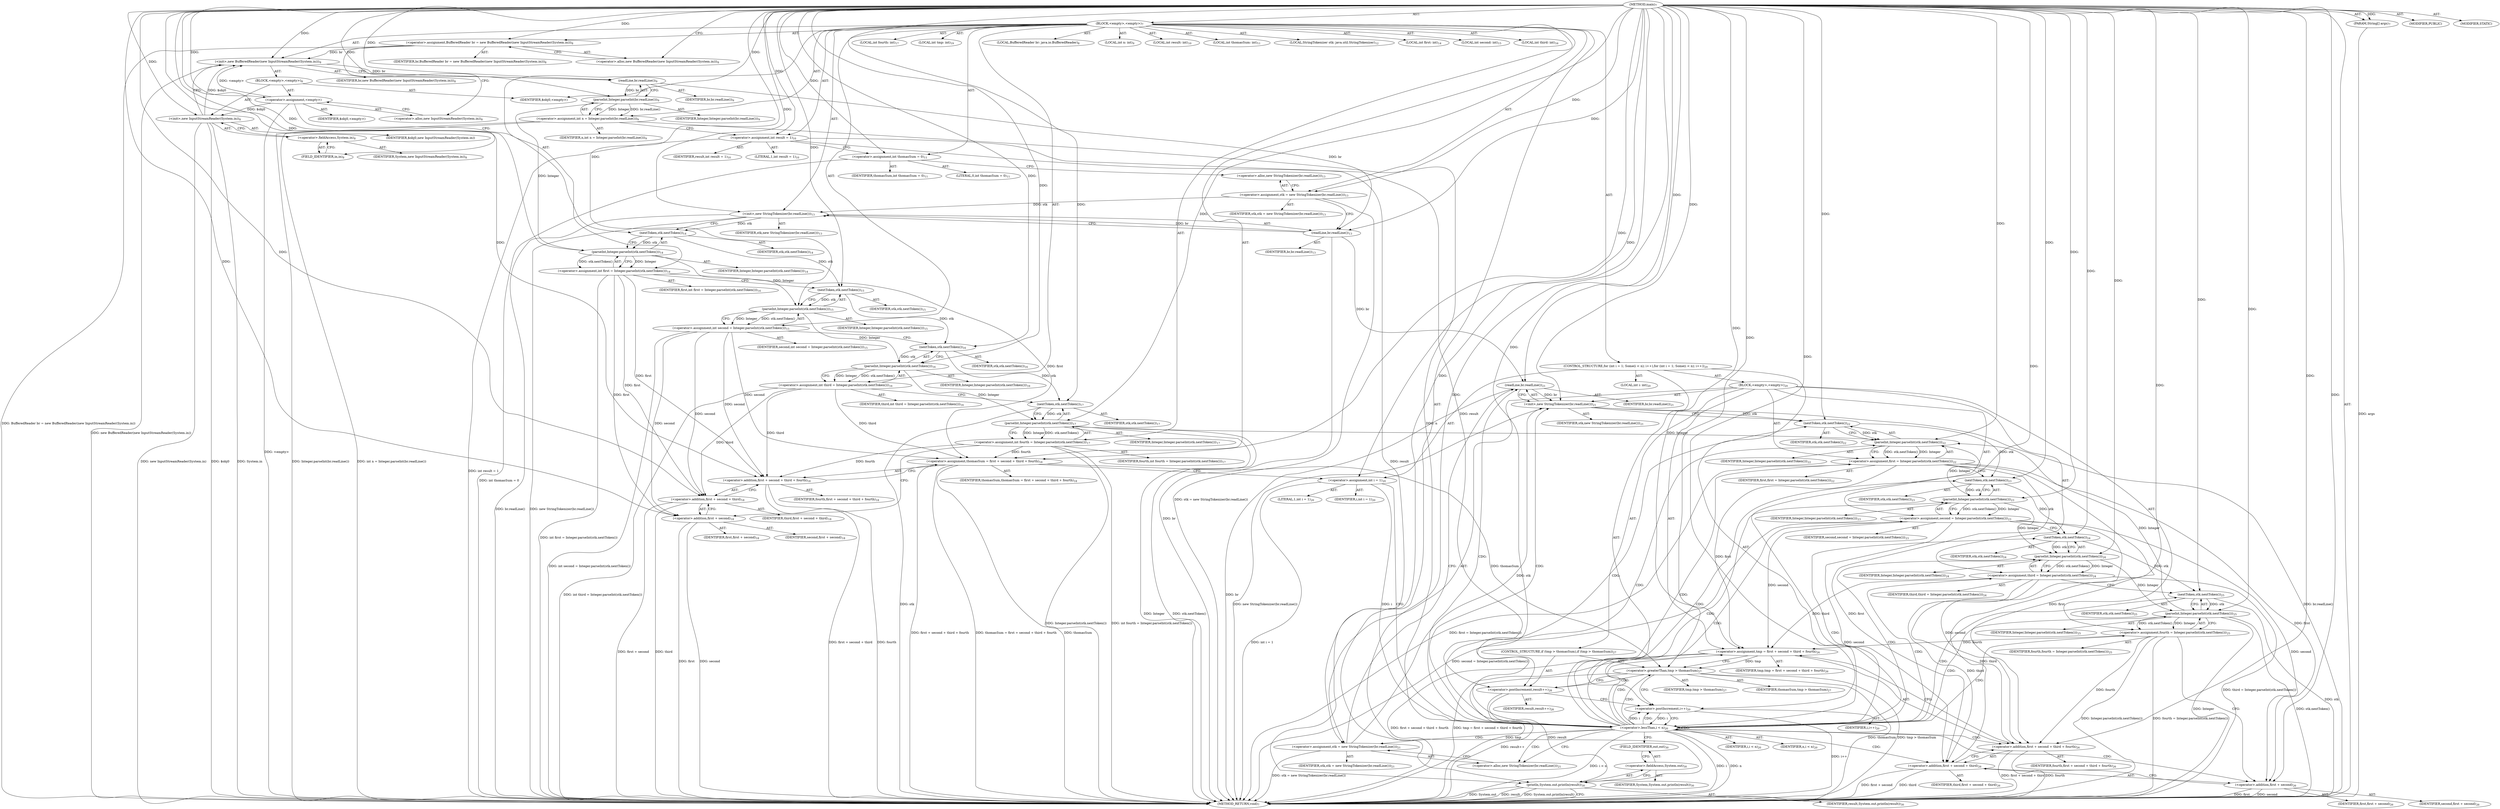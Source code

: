 digraph "main" {  
"22" [label = <(METHOD,main)<SUB>7</SUB>> ]
"23" [label = <(PARAM,String[] args)<SUB>7</SUB>> ]
"24" [label = <(BLOCK,&lt;empty&gt;,&lt;empty&gt;)<SUB>7</SUB>> ]
"4" [label = <(LOCAL,BufferedReader br: java.io.BufferedReader)<SUB>8</SUB>> ]
"25" [label = <(&lt;operator&gt;.assignment,BufferedReader br = new BufferedReader(new InputStreamReader(System.in)))<SUB>8</SUB>> ]
"26" [label = <(IDENTIFIER,br,BufferedReader br = new BufferedReader(new InputStreamReader(System.in)))<SUB>8</SUB>> ]
"27" [label = <(&lt;operator&gt;.alloc,new BufferedReader(new InputStreamReader(System.in)))<SUB>8</SUB>> ]
"28" [label = <(&lt;init&gt;,new BufferedReader(new InputStreamReader(System.in)))<SUB>8</SUB>> ]
"3" [label = <(IDENTIFIER,br,new BufferedReader(new InputStreamReader(System.in)))<SUB>8</SUB>> ]
"29" [label = <(BLOCK,&lt;empty&gt;,&lt;empty&gt;)<SUB>8</SUB>> ]
"30" [label = <(&lt;operator&gt;.assignment,&lt;empty&gt;)> ]
"31" [label = <(IDENTIFIER,$obj0,&lt;empty&gt;)> ]
"32" [label = <(&lt;operator&gt;.alloc,new InputStreamReader(System.in))<SUB>8</SUB>> ]
"33" [label = <(&lt;init&gt;,new InputStreamReader(System.in))<SUB>8</SUB>> ]
"34" [label = <(IDENTIFIER,$obj0,new InputStreamReader(System.in))> ]
"35" [label = <(&lt;operator&gt;.fieldAccess,System.in)<SUB>8</SUB>> ]
"36" [label = <(IDENTIFIER,System,new InputStreamReader(System.in))<SUB>8</SUB>> ]
"37" [label = <(FIELD_IDENTIFIER,in,in)<SUB>8</SUB>> ]
"38" [label = <(IDENTIFIER,$obj0,&lt;empty&gt;)> ]
"39" [label = <(LOCAL,int n: int)<SUB>9</SUB>> ]
"40" [label = <(&lt;operator&gt;.assignment,int n = Integer.parseInt(br.readLine()))<SUB>9</SUB>> ]
"41" [label = <(IDENTIFIER,n,int n = Integer.parseInt(br.readLine()))<SUB>9</SUB>> ]
"42" [label = <(parseInt,Integer.parseInt(br.readLine()))<SUB>9</SUB>> ]
"43" [label = <(IDENTIFIER,Integer,Integer.parseInt(br.readLine()))<SUB>9</SUB>> ]
"44" [label = <(readLine,br.readLine())<SUB>9</SUB>> ]
"45" [label = <(IDENTIFIER,br,br.readLine())<SUB>9</SUB>> ]
"46" [label = <(LOCAL,int result: int)<SUB>10</SUB>> ]
"47" [label = <(&lt;operator&gt;.assignment,int result = 1)<SUB>10</SUB>> ]
"48" [label = <(IDENTIFIER,result,int result = 1)<SUB>10</SUB>> ]
"49" [label = <(LITERAL,1,int result = 1)<SUB>10</SUB>> ]
"50" [label = <(LOCAL,int thomasSum: int)<SUB>11</SUB>> ]
"51" [label = <(&lt;operator&gt;.assignment,int thomasSum = 0)<SUB>11</SUB>> ]
"52" [label = <(IDENTIFIER,thomasSum,int thomasSum = 0)<SUB>11</SUB>> ]
"53" [label = <(LITERAL,0,int thomasSum = 0)<SUB>11</SUB>> ]
"6" [label = <(LOCAL,StringTokenizer stk: java.util.StringTokenizer)<SUB>12</SUB>> ]
"54" [label = <(&lt;operator&gt;.assignment,stk = new StringTokenizer(br.readLine()))<SUB>13</SUB>> ]
"55" [label = <(IDENTIFIER,stk,stk = new StringTokenizer(br.readLine()))<SUB>13</SUB>> ]
"56" [label = <(&lt;operator&gt;.alloc,new StringTokenizer(br.readLine()))<SUB>13</SUB>> ]
"57" [label = <(&lt;init&gt;,new StringTokenizer(br.readLine()))<SUB>13</SUB>> ]
"5" [label = <(IDENTIFIER,stk,new StringTokenizer(br.readLine()))<SUB>13</SUB>> ]
"58" [label = <(readLine,br.readLine())<SUB>13</SUB>> ]
"59" [label = <(IDENTIFIER,br,br.readLine())<SUB>13</SUB>> ]
"60" [label = <(LOCAL,int first: int)<SUB>14</SUB>> ]
"61" [label = <(&lt;operator&gt;.assignment,int first = Integer.parseInt(stk.nextToken()))<SUB>14</SUB>> ]
"62" [label = <(IDENTIFIER,first,int first = Integer.parseInt(stk.nextToken()))<SUB>14</SUB>> ]
"63" [label = <(parseInt,Integer.parseInt(stk.nextToken()))<SUB>14</SUB>> ]
"64" [label = <(IDENTIFIER,Integer,Integer.parseInt(stk.nextToken()))<SUB>14</SUB>> ]
"65" [label = <(nextToken,stk.nextToken())<SUB>14</SUB>> ]
"66" [label = <(IDENTIFIER,stk,stk.nextToken())<SUB>14</SUB>> ]
"67" [label = <(LOCAL,int second: int)<SUB>15</SUB>> ]
"68" [label = <(&lt;operator&gt;.assignment,int second = Integer.parseInt(stk.nextToken()))<SUB>15</SUB>> ]
"69" [label = <(IDENTIFIER,second,int second = Integer.parseInt(stk.nextToken()))<SUB>15</SUB>> ]
"70" [label = <(parseInt,Integer.parseInt(stk.nextToken()))<SUB>15</SUB>> ]
"71" [label = <(IDENTIFIER,Integer,Integer.parseInt(stk.nextToken()))<SUB>15</SUB>> ]
"72" [label = <(nextToken,stk.nextToken())<SUB>15</SUB>> ]
"73" [label = <(IDENTIFIER,stk,stk.nextToken())<SUB>15</SUB>> ]
"74" [label = <(LOCAL,int third: int)<SUB>16</SUB>> ]
"75" [label = <(&lt;operator&gt;.assignment,int third = Integer.parseInt(stk.nextToken()))<SUB>16</SUB>> ]
"76" [label = <(IDENTIFIER,third,int third = Integer.parseInt(stk.nextToken()))<SUB>16</SUB>> ]
"77" [label = <(parseInt,Integer.parseInt(stk.nextToken()))<SUB>16</SUB>> ]
"78" [label = <(IDENTIFIER,Integer,Integer.parseInt(stk.nextToken()))<SUB>16</SUB>> ]
"79" [label = <(nextToken,stk.nextToken())<SUB>16</SUB>> ]
"80" [label = <(IDENTIFIER,stk,stk.nextToken())<SUB>16</SUB>> ]
"81" [label = <(LOCAL,int fourth: int)<SUB>17</SUB>> ]
"82" [label = <(&lt;operator&gt;.assignment,int fourth = Integer.parseInt(stk.nextToken()))<SUB>17</SUB>> ]
"83" [label = <(IDENTIFIER,fourth,int fourth = Integer.parseInt(stk.nextToken()))<SUB>17</SUB>> ]
"84" [label = <(parseInt,Integer.parseInt(stk.nextToken()))<SUB>17</SUB>> ]
"85" [label = <(IDENTIFIER,Integer,Integer.parseInt(stk.nextToken()))<SUB>17</SUB>> ]
"86" [label = <(nextToken,stk.nextToken())<SUB>17</SUB>> ]
"87" [label = <(IDENTIFIER,stk,stk.nextToken())<SUB>17</SUB>> ]
"88" [label = <(&lt;operator&gt;.assignment,thomasSum = first + second + third + fourth)<SUB>18</SUB>> ]
"89" [label = <(IDENTIFIER,thomasSum,thomasSum = first + second + third + fourth)<SUB>18</SUB>> ]
"90" [label = <(&lt;operator&gt;.addition,first + second + third + fourth)<SUB>18</SUB>> ]
"91" [label = <(&lt;operator&gt;.addition,first + second + third)<SUB>18</SUB>> ]
"92" [label = <(&lt;operator&gt;.addition,first + second)<SUB>18</SUB>> ]
"93" [label = <(IDENTIFIER,first,first + second)<SUB>18</SUB>> ]
"94" [label = <(IDENTIFIER,second,first + second)<SUB>18</SUB>> ]
"95" [label = <(IDENTIFIER,third,first + second + third)<SUB>18</SUB>> ]
"96" [label = <(IDENTIFIER,fourth,first + second + third + fourth)<SUB>18</SUB>> ]
"97" [label = <(LOCAL,int tmp: int)<SUB>19</SUB>> ]
"98" [label = <(CONTROL_STRUCTURE,for (int i = 1; Some(i &lt; n); i++),for (int i = 1; Some(i &lt; n); i++))<SUB>20</SUB>> ]
"99" [label = <(LOCAL,int i: int)<SUB>20</SUB>> ]
"100" [label = <(&lt;operator&gt;.assignment,int i = 1)<SUB>20</SUB>> ]
"101" [label = <(IDENTIFIER,i,int i = 1)<SUB>20</SUB>> ]
"102" [label = <(LITERAL,1,int i = 1)<SUB>20</SUB>> ]
"103" [label = <(&lt;operator&gt;.lessThan,i &lt; n)<SUB>20</SUB>> ]
"104" [label = <(IDENTIFIER,i,i &lt; n)<SUB>20</SUB>> ]
"105" [label = <(IDENTIFIER,n,i &lt; n)<SUB>20</SUB>> ]
"106" [label = <(&lt;operator&gt;.postIncrement,i++)<SUB>20</SUB>> ]
"107" [label = <(IDENTIFIER,i,i++)<SUB>20</SUB>> ]
"108" [label = <(BLOCK,&lt;empty&gt;,&lt;empty&gt;)<SUB>20</SUB>> ]
"109" [label = <(&lt;operator&gt;.assignment,stk = new StringTokenizer(br.readLine()))<SUB>21</SUB>> ]
"110" [label = <(IDENTIFIER,stk,stk = new StringTokenizer(br.readLine()))<SUB>21</SUB>> ]
"111" [label = <(&lt;operator&gt;.alloc,new StringTokenizer(br.readLine()))<SUB>21</SUB>> ]
"112" [label = <(&lt;init&gt;,new StringTokenizer(br.readLine()))<SUB>21</SUB>> ]
"7" [label = <(IDENTIFIER,stk,new StringTokenizer(br.readLine()))<SUB>21</SUB>> ]
"113" [label = <(readLine,br.readLine())<SUB>21</SUB>> ]
"114" [label = <(IDENTIFIER,br,br.readLine())<SUB>21</SUB>> ]
"115" [label = <(&lt;operator&gt;.assignment,first = Integer.parseInt(stk.nextToken()))<SUB>22</SUB>> ]
"116" [label = <(IDENTIFIER,first,first = Integer.parseInt(stk.nextToken()))<SUB>22</SUB>> ]
"117" [label = <(parseInt,Integer.parseInt(stk.nextToken()))<SUB>22</SUB>> ]
"118" [label = <(IDENTIFIER,Integer,Integer.parseInt(stk.nextToken()))<SUB>22</SUB>> ]
"119" [label = <(nextToken,stk.nextToken())<SUB>22</SUB>> ]
"120" [label = <(IDENTIFIER,stk,stk.nextToken())<SUB>22</SUB>> ]
"121" [label = <(&lt;operator&gt;.assignment,second = Integer.parseInt(stk.nextToken()))<SUB>23</SUB>> ]
"122" [label = <(IDENTIFIER,second,second = Integer.parseInt(stk.nextToken()))<SUB>23</SUB>> ]
"123" [label = <(parseInt,Integer.parseInt(stk.nextToken()))<SUB>23</SUB>> ]
"124" [label = <(IDENTIFIER,Integer,Integer.parseInt(stk.nextToken()))<SUB>23</SUB>> ]
"125" [label = <(nextToken,stk.nextToken())<SUB>23</SUB>> ]
"126" [label = <(IDENTIFIER,stk,stk.nextToken())<SUB>23</SUB>> ]
"127" [label = <(&lt;operator&gt;.assignment,third = Integer.parseInt(stk.nextToken()))<SUB>24</SUB>> ]
"128" [label = <(IDENTIFIER,third,third = Integer.parseInt(stk.nextToken()))<SUB>24</SUB>> ]
"129" [label = <(parseInt,Integer.parseInt(stk.nextToken()))<SUB>24</SUB>> ]
"130" [label = <(IDENTIFIER,Integer,Integer.parseInt(stk.nextToken()))<SUB>24</SUB>> ]
"131" [label = <(nextToken,stk.nextToken())<SUB>24</SUB>> ]
"132" [label = <(IDENTIFIER,stk,stk.nextToken())<SUB>24</SUB>> ]
"133" [label = <(&lt;operator&gt;.assignment,fourth = Integer.parseInt(stk.nextToken()))<SUB>25</SUB>> ]
"134" [label = <(IDENTIFIER,fourth,fourth = Integer.parseInt(stk.nextToken()))<SUB>25</SUB>> ]
"135" [label = <(parseInt,Integer.parseInt(stk.nextToken()))<SUB>25</SUB>> ]
"136" [label = <(IDENTIFIER,Integer,Integer.parseInt(stk.nextToken()))<SUB>25</SUB>> ]
"137" [label = <(nextToken,stk.nextToken())<SUB>25</SUB>> ]
"138" [label = <(IDENTIFIER,stk,stk.nextToken())<SUB>25</SUB>> ]
"139" [label = <(&lt;operator&gt;.assignment,tmp = first + second + third + fourth)<SUB>26</SUB>> ]
"140" [label = <(IDENTIFIER,tmp,tmp = first + second + third + fourth)<SUB>26</SUB>> ]
"141" [label = <(&lt;operator&gt;.addition,first + second + third + fourth)<SUB>26</SUB>> ]
"142" [label = <(&lt;operator&gt;.addition,first + second + third)<SUB>26</SUB>> ]
"143" [label = <(&lt;operator&gt;.addition,first + second)<SUB>26</SUB>> ]
"144" [label = <(IDENTIFIER,first,first + second)<SUB>26</SUB>> ]
"145" [label = <(IDENTIFIER,second,first + second)<SUB>26</SUB>> ]
"146" [label = <(IDENTIFIER,third,first + second + third)<SUB>26</SUB>> ]
"147" [label = <(IDENTIFIER,fourth,first + second + third + fourth)<SUB>26</SUB>> ]
"148" [label = <(CONTROL_STRUCTURE,if (tmp &gt; thomasSum),if (tmp &gt; thomasSum))<SUB>27</SUB>> ]
"149" [label = <(&lt;operator&gt;.greaterThan,tmp &gt; thomasSum)<SUB>27</SUB>> ]
"150" [label = <(IDENTIFIER,tmp,tmp &gt; thomasSum)<SUB>27</SUB>> ]
"151" [label = <(IDENTIFIER,thomasSum,tmp &gt; thomasSum)<SUB>27</SUB>> ]
"152" [label = <(&lt;operator&gt;.postIncrement,result++)<SUB>28</SUB>> ]
"153" [label = <(IDENTIFIER,result,result++)<SUB>28</SUB>> ]
"154" [label = <(println,System.out.println(result))<SUB>30</SUB>> ]
"155" [label = <(&lt;operator&gt;.fieldAccess,System.out)<SUB>30</SUB>> ]
"156" [label = <(IDENTIFIER,System,System.out.println(result))<SUB>30</SUB>> ]
"157" [label = <(FIELD_IDENTIFIER,out,out)<SUB>30</SUB>> ]
"158" [label = <(IDENTIFIER,result,System.out.println(result))<SUB>30</SUB>> ]
"159" [label = <(MODIFIER,PUBLIC)> ]
"160" [label = <(MODIFIER,STATIC)> ]
"161" [label = <(METHOD_RETURN,void)<SUB>7</SUB>> ]
  "22" -> "23"  [ label = "AST: "] 
  "22" -> "24"  [ label = "AST: "] 
  "22" -> "159"  [ label = "AST: "] 
  "22" -> "160"  [ label = "AST: "] 
  "22" -> "161"  [ label = "AST: "] 
  "24" -> "4"  [ label = "AST: "] 
  "24" -> "25"  [ label = "AST: "] 
  "24" -> "28"  [ label = "AST: "] 
  "24" -> "39"  [ label = "AST: "] 
  "24" -> "40"  [ label = "AST: "] 
  "24" -> "46"  [ label = "AST: "] 
  "24" -> "47"  [ label = "AST: "] 
  "24" -> "50"  [ label = "AST: "] 
  "24" -> "51"  [ label = "AST: "] 
  "24" -> "6"  [ label = "AST: "] 
  "24" -> "54"  [ label = "AST: "] 
  "24" -> "57"  [ label = "AST: "] 
  "24" -> "60"  [ label = "AST: "] 
  "24" -> "61"  [ label = "AST: "] 
  "24" -> "67"  [ label = "AST: "] 
  "24" -> "68"  [ label = "AST: "] 
  "24" -> "74"  [ label = "AST: "] 
  "24" -> "75"  [ label = "AST: "] 
  "24" -> "81"  [ label = "AST: "] 
  "24" -> "82"  [ label = "AST: "] 
  "24" -> "88"  [ label = "AST: "] 
  "24" -> "97"  [ label = "AST: "] 
  "24" -> "98"  [ label = "AST: "] 
  "24" -> "154"  [ label = "AST: "] 
  "25" -> "26"  [ label = "AST: "] 
  "25" -> "27"  [ label = "AST: "] 
  "28" -> "3"  [ label = "AST: "] 
  "28" -> "29"  [ label = "AST: "] 
  "29" -> "30"  [ label = "AST: "] 
  "29" -> "33"  [ label = "AST: "] 
  "29" -> "38"  [ label = "AST: "] 
  "30" -> "31"  [ label = "AST: "] 
  "30" -> "32"  [ label = "AST: "] 
  "33" -> "34"  [ label = "AST: "] 
  "33" -> "35"  [ label = "AST: "] 
  "35" -> "36"  [ label = "AST: "] 
  "35" -> "37"  [ label = "AST: "] 
  "40" -> "41"  [ label = "AST: "] 
  "40" -> "42"  [ label = "AST: "] 
  "42" -> "43"  [ label = "AST: "] 
  "42" -> "44"  [ label = "AST: "] 
  "44" -> "45"  [ label = "AST: "] 
  "47" -> "48"  [ label = "AST: "] 
  "47" -> "49"  [ label = "AST: "] 
  "51" -> "52"  [ label = "AST: "] 
  "51" -> "53"  [ label = "AST: "] 
  "54" -> "55"  [ label = "AST: "] 
  "54" -> "56"  [ label = "AST: "] 
  "57" -> "5"  [ label = "AST: "] 
  "57" -> "58"  [ label = "AST: "] 
  "58" -> "59"  [ label = "AST: "] 
  "61" -> "62"  [ label = "AST: "] 
  "61" -> "63"  [ label = "AST: "] 
  "63" -> "64"  [ label = "AST: "] 
  "63" -> "65"  [ label = "AST: "] 
  "65" -> "66"  [ label = "AST: "] 
  "68" -> "69"  [ label = "AST: "] 
  "68" -> "70"  [ label = "AST: "] 
  "70" -> "71"  [ label = "AST: "] 
  "70" -> "72"  [ label = "AST: "] 
  "72" -> "73"  [ label = "AST: "] 
  "75" -> "76"  [ label = "AST: "] 
  "75" -> "77"  [ label = "AST: "] 
  "77" -> "78"  [ label = "AST: "] 
  "77" -> "79"  [ label = "AST: "] 
  "79" -> "80"  [ label = "AST: "] 
  "82" -> "83"  [ label = "AST: "] 
  "82" -> "84"  [ label = "AST: "] 
  "84" -> "85"  [ label = "AST: "] 
  "84" -> "86"  [ label = "AST: "] 
  "86" -> "87"  [ label = "AST: "] 
  "88" -> "89"  [ label = "AST: "] 
  "88" -> "90"  [ label = "AST: "] 
  "90" -> "91"  [ label = "AST: "] 
  "90" -> "96"  [ label = "AST: "] 
  "91" -> "92"  [ label = "AST: "] 
  "91" -> "95"  [ label = "AST: "] 
  "92" -> "93"  [ label = "AST: "] 
  "92" -> "94"  [ label = "AST: "] 
  "98" -> "99"  [ label = "AST: "] 
  "98" -> "100"  [ label = "AST: "] 
  "98" -> "103"  [ label = "AST: "] 
  "98" -> "106"  [ label = "AST: "] 
  "98" -> "108"  [ label = "AST: "] 
  "100" -> "101"  [ label = "AST: "] 
  "100" -> "102"  [ label = "AST: "] 
  "103" -> "104"  [ label = "AST: "] 
  "103" -> "105"  [ label = "AST: "] 
  "106" -> "107"  [ label = "AST: "] 
  "108" -> "109"  [ label = "AST: "] 
  "108" -> "112"  [ label = "AST: "] 
  "108" -> "115"  [ label = "AST: "] 
  "108" -> "121"  [ label = "AST: "] 
  "108" -> "127"  [ label = "AST: "] 
  "108" -> "133"  [ label = "AST: "] 
  "108" -> "139"  [ label = "AST: "] 
  "108" -> "148"  [ label = "AST: "] 
  "109" -> "110"  [ label = "AST: "] 
  "109" -> "111"  [ label = "AST: "] 
  "112" -> "7"  [ label = "AST: "] 
  "112" -> "113"  [ label = "AST: "] 
  "113" -> "114"  [ label = "AST: "] 
  "115" -> "116"  [ label = "AST: "] 
  "115" -> "117"  [ label = "AST: "] 
  "117" -> "118"  [ label = "AST: "] 
  "117" -> "119"  [ label = "AST: "] 
  "119" -> "120"  [ label = "AST: "] 
  "121" -> "122"  [ label = "AST: "] 
  "121" -> "123"  [ label = "AST: "] 
  "123" -> "124"  [ label = "AST: "] 
  "123" -> "125"  [ label = "AST: "] 
  "125" -> "126"  [ label = "AST: "] 
  "127" -> "128"  [ label = "AST: "] 
  "127" -> "129"  [ label = "AST: "] 
  "129" -> "130"  [ label = "AST: "] 
  "129" -> "131"  [ label = "AST: "] 
  "131" -> "132"  [ label = "AST: "] 
  "133" -> "134"  [ label = "AST: "] 
  "133" -> "135"  [ label = "AST: "] 
  "135" -> "136"  [ label = "AST: "] 
  "135" -> "137"  [ label = "AST: "] 
  "137" -> "138"  [ label = "AST: "] 
  "139" -> "140"  [ label = "AST: "] 
  "139" -> "141"  [ label = "AST: "] 
  "141" -> "142"  [ label = "AST: "] 
  "141" -> "147"  [ label = "AST: "] 
  "142" -> "143"  [ label = "AST: "] 
  "142" -> "146"  [ label = "AST: "] 
  "143" -> "144"  [ label = "AST: "] 
  "143" -> "145"  [ label = "AST: "] 
  "148" -> "149"  [ label = "AST: "] 
  "148" -> "152"  [ label = "AST: "] 
  "149" -> "150"  [ label = "AST: "] 
  "149" -> "151"  [ label = "AST: "] 
  "152" -> "153"  [ label = "AST: "] 
  "154" -> "155"  [ label = "AST: "] 
  "154" -> "158"  [ label = "AST: "] 
  "155" -> "156"  [ label = "AST: "] 
  "155" -> "157"  [ label = "AST: "] 
  "25" -> "32"  [ label = "CFG: "] 
  "28" -> "44"  [ label = "CFG: "] 
  "40" -> "47"  [ label = "CFG: "] 
  "47" -> "51"  [ label = "CFG: "] 
  "51" -> "56"  [ label = "CFG: "] 
  "54" -> "58"  [ label = "CFG: "] 
  "57" -> "65"  [ label = "CFG: "] 
  "61" -> "72"  [ label = "CFG: "] 
  "68" -> "79"  [ label = "CFG: "] 
  "75" -> "86"  [ label = "CFG: "] 
  "82" -> "92"  [ label = "CFG: "] 
  "88" -> "100"  [ label = "CFG: "] 
  "154" -> "161"  [ label = "CFG: "] 
  "27" -> "25"  [ label = "CFG: "] 
  "42" -> "40"  [ label = "CFG: "] 
  "56" -> "54"  [ label = "CFG: "] 
  "58" -> "57"  [ label = "CFG: "] 
  "63" -> "61"  [ label = "CFG: "] 
  "70" -> "68"  [ label = "CFG: "] 
  "77" -> "75"  [ label = "CFG: "] 
  "84" -> "82"  [ label = "CFG: "] 
  "90" -> "88"  [ label = "CFG: "] 
  "100" -> "103"  [ label = "CFG: "] 
  "103" -> "111"  [ label = "CFG: "] 
  "103" -> "157"  [ label = "CFG: "] 
  "106" -> "103"  [ label = "CFG: "] 
  "155" -> "154"  [ label = "CFG: "] 
  "30" -> "37"  [ label = "CFG: "] 
  "33" -> "28"  [ label = "CFG: "] 
  "44" -> "42"  [ label = "CFG: "] 
  "65" -> "63"  [ label = "CFG: "] 
  "72" -> "70"  [ label = "CFG: "] 
  "79" -> "77"  [ label = "CFG: "] 
  "86" -> "84"  [ label = "CFG: "] 
  "91" -> "90"  [ label = "CFG: "] 
  "109" -> "113"  [ label = "CFG: "] 
  "112" -> "119"  [ label = "CFG: "] 
  "115" -> "125"  [ label = "CFG: "] 
  "121" -> "131"  [ label = "CFG: "] 
  "127" -> "137"  [ label = "CFG: "] 
  "133" -> "143"  [ label = "CFG: "] 
  "139" -> "149"  [ label = "CFG: "] 
  "157" -> "155"  [ label = "CFG: "] 
  "32" -> "30"  [ label = "CFG: "] 
  "35" -> "33"  [ label = "CFG: "] 
  "92" -> "91"  [ label = "CFG: "] 
  "111" -> "109"  [ label = "CFG: "] 
  "113" -> "112"  [ label = "CFG: "] 
  "117" -> "115"  [ label = "CFG: "] 
  "123" -> "121"  [ label = "CFG: "] 
  "129" -> "127"  [ label = "CFG: "] 
  "135" -> "133"  [ label = "CFG: "] 
  "141" -> "139"  [ label = "CFG: "] 
  "149" -> "152"  [ label = "CFG: "] 
  "149" -> "106"  [ label = "CFG: "] 
  "152" -> "106"  [ label = "CFG: "] 
  "37" -> "35"  [ label = "CFG: "] 
  "119" -> "117"  [ label = "CFG: "] 
  "125" -> "123"  [ label = "CFG: "] 
  "131" -> "129"  [ label = "CFG: "] 
  "137" -> "135"  [ label = "CFG: "] 
  "142" -> "141"  [ label = "CFG: "] 
  "143" -> "142"  [ label = "CFG: "] 
  "22" -> "27"  [ label = "CFG: "] 
  "23" -> "161"  [ label = "DDG: args"] 
  "25" -> "161"  [ label = "DDG: BufferedReader br = new BufferedReader(new InputStreamReader(System.in))"] 
  "30" -> "161"  [ label = "DDG: &lt;empty&gt;"] 
  "33" -> "161"  [ label = "DDG: $obj0"] 
  "33" -> "161"  [ label = "DDG: System.in"] 
  "33" -> "161"  [ label = "DDG: new InputStreamReader(System.in)"] 
  "28" -> "161"  [ label = "DDG: new BufferedReader(new InputStreamReader(System.in))"] 
  "40" -> "161"  [ label = "DDG: Integer.parseInt(br.readLine())"] 
  "40" -> "161"  [ label = "DDG: int n = Integer.parseInt(br.readLine())"] 
  "47" -> "161"  [ label = "DDG: int result = 1"] 
  "51" -> "161"  [ label = "DDG: int thomasSum = 0"] 
  "54" -> "161"  [ label = "DDG: stk = new StringTokenizer(br.readLine())"] 
  "58" -> "161"  [ label = "DDG: br"] 
  "57" -> "161"  [ label = "DDG: br.readLine()"] 
  "57" -> "161"  [ label = "DDG: new StringTokenizer(br.readLine())"] 
  "61" -> "161"  [ label = "DDG: int first = Integer.parseInt(stk.nextToken())"] 
  "68" -> "161"  [ label = "DDG: int second = Integer.parseInt(stk.nextToken())"] 
  "75" -> "161"  [ label = "DDG: int third = Integer.parseInt(stk.nextToken())"] 
  "84" -> "161"  [ label = "DDG: Integer"] 
  "86" -> "161"  [ label = "DDG: stk"] 
  "84" -> "161"  [ label = "DDG: stk.nextToken()"] 
  "82" -> "161"  [ label = "DDG: Integer.parseInt(stk.nextToken())"] 
  "82" -> "161"  [ label = "DDG: int fourth = Integer.parseInt(stk.nextToken())"] 
  "88" -> "161"  [ label = "DDG: thomasSum"] 
  "92" -> "161"  [ label = "DDG: first"] 
  "92" -> "161"  [ label = "DDG: second"] 
  "91" -> "161"  [ label = "DDG: first + second"] 
  "91" -> "161"  [ label = "DDG: third"] 
  "90" -> "161"  [ label = "DDG: first + second + third"] 
  "90" -> "161"  [ label = "DDG: fourth"] 
  "88" -> "161"  [ label = "DDG: first + second + third + fourth"] 
  "88" -> "161"  [ label = "DDG: thomasSum = first + second + third + fourth"] 
  "100" -> "161"  [ label = "DDG: int i = 1"] 
  "103" -> "161"  [ label = "DDG: i"] 
  "103" -> "161"  [ label = "DDG: n"] 
  "103" -> "161"  [ label = "DDG: i &lt; n"] 
  "154" -> "161"  [ label = "DDG: System.out"] 
  "154" -> "161"  [ label = "DDG: result"] 
  "154" -> "161"  [ label = "DDG: System.out.println(result)"] 
  "109" -> "161"  [ label = "DDG: stk = new StringTokenizer(br.readLine())"] 
  "113" -> "161"  [ label = "DDG: br"] 
  "112" -> "161"  [ label = "DDG: br.readLine()"] 
  "112" -> "161"  [ label = "DDG: new StringTokenizer(br.readLine())"] 
  "115" -> "161"  [ label = "DDG: first = Integer.parseInt(stk.nextToken())"] 
  "121" -> "161"  [ label = "DDG: second = Integer.parseInt(stk.nextToken())"] 
  "127" -> "161"  [ label = "DDG: third = Integer.parseInt(stk.nextToken())"] 
  "135" -> "161"  [ label = "DDG: Integer"] 
  "137" -> "161"  [ label = "DDG: stk"] 
  "135" -> "161"  [ label = "DDG: stk.nextToken()"] 
  "133" -> "161"  [ label = "DDG: Integer.parseInt(stk.nextToken())"] 
  "133" -> "161"  [ label = "DDG: fourth = Integer.parseInt(stk.nextToken())"] 
  "143" -> "161"  [ label = "DDG: first"] 
  "143" -> "161"  [ label = "DDG: second"] 
  "142" -> "161"  [ label = "DDG: first + second"] 
  "142" -> "161"  [ label = "DDG: third"] 
  "141" -> "161"  [ label = "DDG: first + second + third"] 
  "141" -> "161"  [ label = "DDG: fourth"] 
  "139" -> "161"  [ label = "DDG: first + second + third + fourth"] 
  "139" -> "161"  [ label = "DDG: tmp = first + second + third + fourth"] 
  "149" -> "161"  [ label = "DDG: tmp"] 
  "149" -> "161"  [ label = "DDG: thomasSum"] 
  "149" -> "161"  [ label = "DDG: tmp &gt; thomasSum"] 
  "152" -> "161"  [ label = "DDG: result++"] 
  "106" -> "161"  [ label = "DDG: i++"] 
  "22" -> "23"  [ label = "DDG: "] 
  "22" -> "25"  [ label = "DDG: "] 
  "42" -> "40"  [ label = "DDG: Integer"] 
  "42" -> "40"  [ label = "DDG: br.readLine()"] 
  "22" -> "47"  [ label = "DDG: "] 
  "22" -> "51"  [ label = "DDG: "] 
  "22" -> "54"  [ label = "DDG: "] 
  "63" -> "61"  [ label = "DDG: Integer"] 
  "63" -> "61"  [ label = "DDG: stk.nextToken()"] 
  "70" -> "68"  [ label = "DDG: Integer"] 
  "70" -> "68"  [ label = "DDG: stk.nextToken()"] 
  "77" -> "75"  [ label = "DDG: Integer"] 
  "77" -> "75"  [ label = "DDG: stk.nextToken()"] 
  "84" -> "82"  [ label = "DDG: Integer"] 
  "84" -> "82"  [ label = "DDG: stk.nextToken()"] 
  "61" -> "88"  [ label = "DDG: first"] 
  "22" -> "88"  [ label = "DDG: "] 
  "68" -> "88"  [ label = "DDG: second"] 
  "75" -> "88"  [ label = "DDG: third"] 
  "82" -> "88"  [ label = "DDG: fourth"] 
  "25" -> "28"  [ label = "DDG: br"] 
  "22" -> "28"  [ label = "DDG: "] 
  "30" -> "28"  [ label = "DDG: &lt;empty&gt;"] 
  "33" -> "28"  [ label = "DDG: $obj0"] 
  "54" -> "57"  [ label = "DDG: stk"] 
  "22" -> "57"  [ label = "DDG: "] 
  "58" -> "57"  [ label = "DDG: br"] 
  "22" -> "100"  [ label = "DDG: "] 
  "47" -> "154"  [ label = "DDG: result"] 
  "152" -> "154"  [ label = "DDG: result"] 
  "22" -> "154"  [ label = "DDG: "] 
  "22" -> "30"  [ label = "DDG: "] 
  "22" -> "38"  [ label = "DDG: "] 
  "22" -> "42"  [ label = "DDG: "] 
  "44" -> "42"  [ label = "DDG: br"] 
  "44" -> "58"  [ label = "DDG: br"] 
  "22" -> "58"  [ label = "DDG: "] 
  "42" -> "63"  [ label = "DDG: Integer"] 
  "22" -> "63"  [ label = "DDG: "] 
  "65" -> "63"  [ label = "DDG: stk"] 
  "63" -> "70"  [ label = "DDG: Integer"] 
  "22" -> "70"  [ label = "DDG: "] 
  "72" -> "70"  [ label = "DDG: stk"] 
  "70" -> "77"  [ label = "DDG: Integer"] 
  "22" -> "77"  [ label = "DDG: "] 
  "79" -> "77"  [ label = "DDG: stk"] 
  "77" -> "84"  [ label = "DDG: Integer"] 
  "22" -> "84"  [ label = "DDG: "] 
  "86" -> "84"  [ label = "DDG: stk"] 
  "61" -> "90"  [ label = "DDG: first"] 
  "22" -> "90"  [ label = "DDG: "] 
  "68" -> "90"  [ label = "DDG: second"] 
  "75" -> "90"  [ label = "DDG: third"] 
  "82" -> "90"  [ label = "DDG: fourth"] 
  "100" -> "103"  [ label = "DDG: i"] 
  "106" -> "103"  [ label = "DDG: i"] 
  "22" -> "103"  [ label = "DDG: "] 
  "40" -> "103"  [ label = "DDG: n"] 
  "103" -> "106"  [ label = "DDG: i"] 
  "22" -> "106"  [ label = "DDG: "] 
  "22" -> "109"  [ label = "DDG: "] 
  "117" -> "115"  [ label = "DDG: Integer"] 
  "117" -> "115"  [ label = "DDG: stk.nextToken()"] 
  "123" -> "121"  [ label = "DDG: Integer"] 
  "123" -> "121"  [ label = "DDG: stk.nextToken()"] 
  "129" -> "127"  [ label = "DDG: Integer"] 
  "129" -> "127"  [ label = "DDG: stk.nextToken()"] 
  "135" -> "133"  [ label = "DDG: Integer"] 
  "135" -> "133"  [ label = "DDG: stk.nextToken()"] 
  "115" -> "139"  [ label = "DDG: first"] 
  "22" -> "139"  [ label = "DDG: "] 
  "121" -> "139"  [ label = "DDG: second"] 
  "127" -> "139"  [ label = "DDG: third"] 
  "133" -> "139"  [ label = "DDG: fourth"] 
  "30" -> "33"  [ label = "DDG: $obj0"] 
  "22" -> "33"  [ label = "DDG: "] 
  "28" -> "44"  [ label = "DDG: br"] 
  "22" -> "44"  [ label = "DDG: "] 
  "57" -> "65"  [ label = "DDG: stk"] 
  "22" -> "65"  [ label = "DDG: "] 
  "65" -> "72"  [ label = "DDG: stk"] 
  "22" -> "72"  [ label = "DDG: "] 
  "72" -> "79"  [ label = "DDG: stk"] 
  "22" -> "79"  [ label = "DDG: "] 
  "79" -> "86"  [ label = "DDG: stk"] 
  "22" -> "86"  [ label = "DDG: "] 
  "61" -> "91"  [ label = "DDG: first"] 
  "22" -> "91"  [ label = "DDG: "] 
  "68" -> "91"  [ label = "DDG: second"] 
  "75" -> "91"  [ label = "DDG: third"] 
  "109" -> "112"  [ label = "DDG: stk"] 
  "22" -> "112"  [ label = "DDG: "] 
  "113" -> "112"  [ label = "DDG: br"] 
  "61" -> "92"  [ label = "DDG: first"] 
  "22" -> "92"  [ label = "DDG: "] 
  "68" -> "92"  [ label = "DDG: second"] 
  "58" -> "113"  [ label = "DDG: br"] 
  "22" -> "113"  [ label = "DDG: "] 
  "84" -> "117"  [ label = "DDG: Integer"] 
  "135" -> "117"  [ label = "DDG: Integer"] 
  "22" -> "117"  [ label = "DDG: "] 
  "119" -> "117"  [ label = "DDG: stk"] 
  "117" -> "123"  [ label = "DDG: Integer"] 
  "22" -> "123"  [ label = "DDG: "] 
  "125" -> "123"  [ label = "DDG: stk"] 
  "123" -> "129"  [ label = "DDG: Integer"] 
  "22" -> "129"  [ label = "DDG: "] 
  "131" -> "129"  [ label = "DDG: stk"] 
  "129" -> "135"  [ label = "DDG: Integer"] 
  "22" -> "135"  [ label = "DDG: "] 
  "137" -> "135"  [ label = "DDG: stk"] 
  "115" -> "141"  [ label = "DDG: first"] 
  "22" -> "141"  [ label = "DDG: "] 
  "121" -> "141"  [ label = "DDG: second"] 
  "127" -> "141"  [ label = "DDG: third"] 
  "133" -> "141"  [ label = "DDG: fourth"] 
  "139" -> "149"  [ label = "DDG: tmp"] 
  "22" -> "149"  [ label = "DDG: "] 
  "88" -> "149"  [ label = "DDG: thomasSum"] 
  "47" -> "152"  [ label = "DDG: result"] 
  "22" -> "152"  [ label = "DDG: "] 
  "112" -> "119"  [ label = "DDG: stk"] 
  "22" -> "119"  [ label = "DDG: "] 
  "119" -> "125"  [ label = "DDG: stk"] 
  "22" -> "125"  [ label = "DDG: "] 
  "125" -> "131"  [ label = "DDG: stk"] 
  "22" -> "131"  [ label = "DDG: "] 
  "131" -> "137"  [ label = "DDG: stk"] 
  "22" -> "137"  [ label = "DDG: "] 
  "115" -> "142"  [ label = "DDG: first"] 
  "22" -> "142"  [ label = "DDG: "] 
  "121" -> "142"  [ label = "DDG: second"] 
  "127" -> "142"  [ label = "DDG: third"] 
  "115" -> "143"  [ label = "DDG: first"] 
  "22" -> "143"  [ label = "DDG: "] 
  "121" -> "143"  [ label = "DDG: second"] 
  "103" -> "115"  [ label = "CDG: "] 
  "103" -> "141"  [ label = "CDG: "] 
  "103" -> "113"  [ label = "CDG: "] 
  "103" -> "131"  [ label = "CDG: "] 
  "103" -> "149"  [ label = "CDG: "] 
  "103" -> "103"  [ label = "CDG: "] 
  "103" -> "142"  [ label = "CDG: "] 
  "103" -> "119"  [ label = "CDG: "] 
  "103" -> "121"  [ label = "CDG: "] 
  "103" -> "123"  [ label = "CDG: "] 
  "103" -> "106"  [ label = "CDG: "] 
  "103" -> "112"  [ label = "CDG: "] 
  "103" -> "129"  [ label = "CDG: "] 
  "103" -> "143"  [ label = "CDG: "] 
  "103" -> "137"  [ label = "CDG: "] 
  "103" -> "135"  [ label = "CDG: "] 
  "103" -> "117"  [ label = "CDG: "] 
  "103" -> "127"  [ label = "CDG: "] 
  "103" -> "139"  [ label = "CDG: "] 
  "103" -> "125"  [ label = "CDG: "] 
  "103" -> "111"  [ label = "CDG: "] 
  "103" -> "109"  [ label = "CDG: "] 
  "103" -> "133"  [ label = "CDG: "] 
  "149" -> "152"  [ label = "CDG: "] 
}
